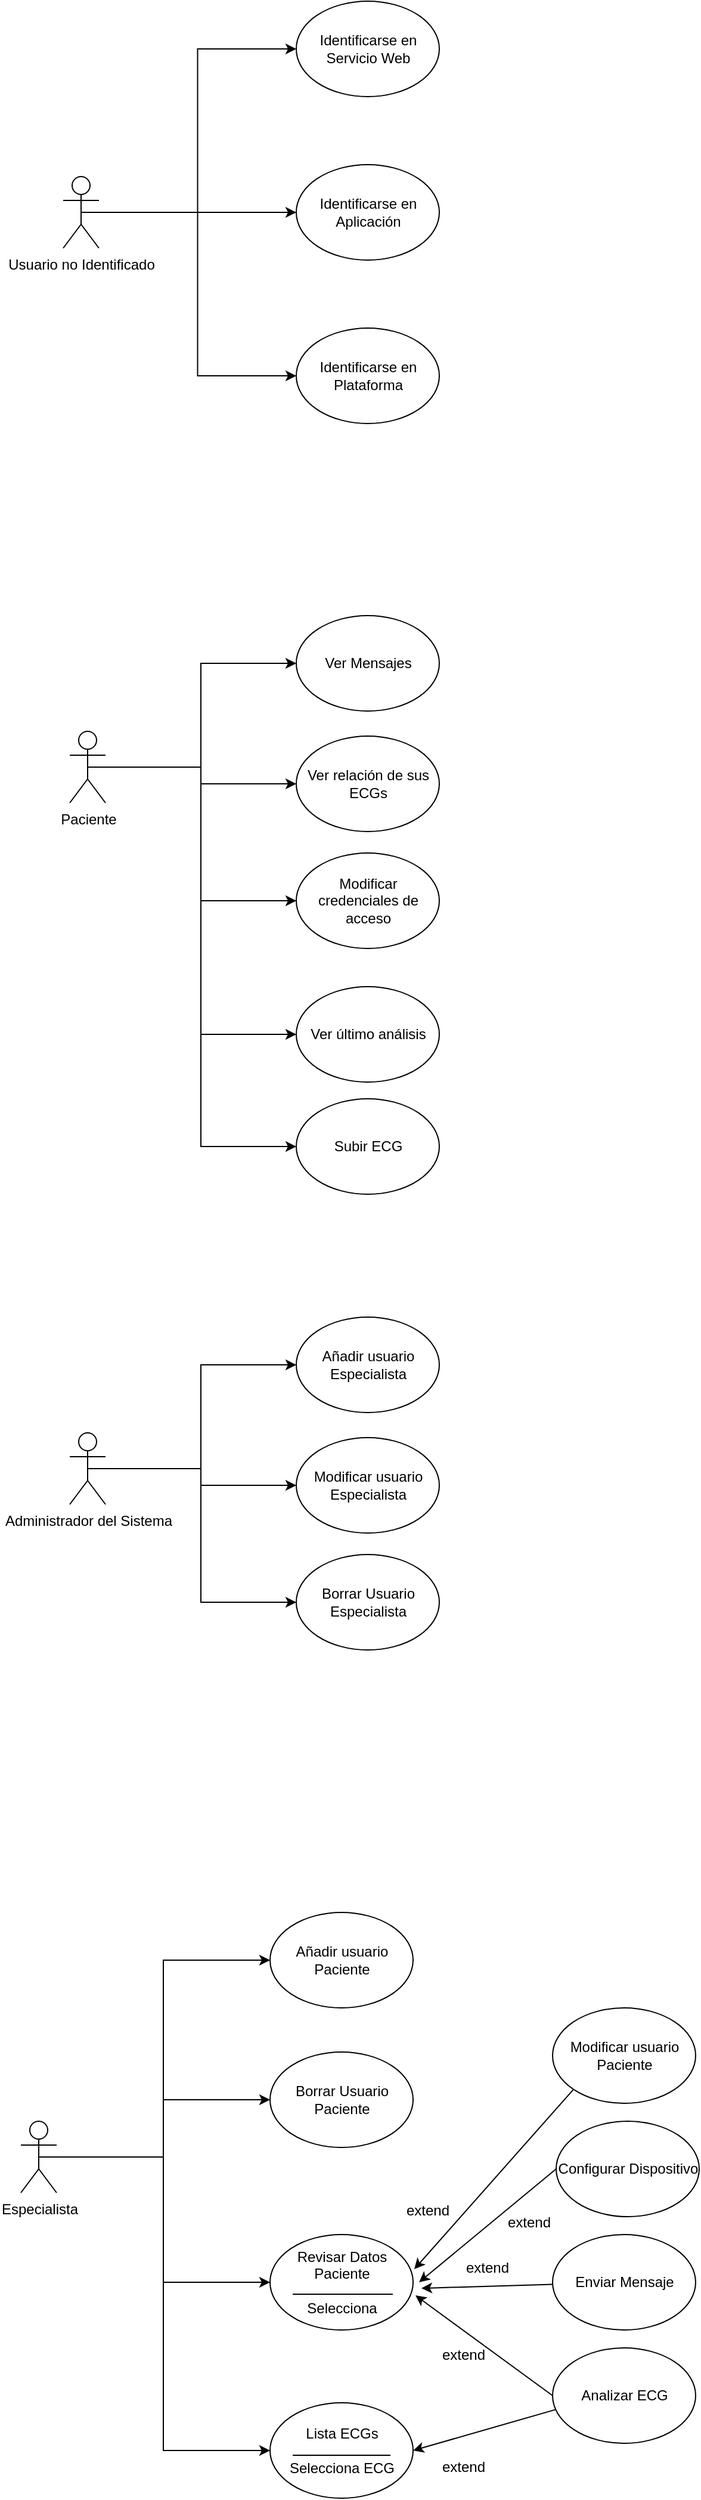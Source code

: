 <mxfile version="14.6.0" type="device"><diagram id="Pf3EX0Szka-cB_hMCM3o" name="Page-1"><mxGraphModel dx="1422" dy="794" grid="0" gridSize="10" guides="1" tooltips="1" connect="1" arrows="1" fold="1" page="1" pageScale="1" pageWidth="827" pageHeight="1169" math="0" shadow="0"><root><mxCell id="0"/><mxCell id="1" parent="0"/><mxCell id="hfr2PWNHMiwuqzBAju2e-1" style="edgeStyle=orthogonalEdgeStyle;rounded=0;orthogonalLoop=1;jettySize=auto;html=1;exitX=0.5;exitY=0.5;exitDx=0;exitDy=0;exitPerimeter=0;entryX=0;entryY=0.5;entryDx=0;entryDy=0;" parent="1" source="hfr2PWNHMiwuqzBAju2e-6" target="hfr2PWNHMiwuqzBAju2e-7" edge="1"><mxGeometry relative="1" as="geometry"/></mxCell><mxCell id="hfr2PWNHMiwuqzBAju2e-2" style="edgeStyle=orthogonalEdgeStyle;rounded=0;orthogonalLoop=1;jettySize=auto;html=1;exitX=0.5;exitY=0.5;exitDx=0;exitDy=0;exitPerimeter=0;entryX=0;entryY=0.5;entryDx=0;entryDy=0;" parent="1" source="hfr2PWNHMiwuqzBAju2e-6" target="hfr2PWNHMiwuqzBAju2e-8" edge="1"><mxGeometry relative="1" as="geometry"/></mxCell><mxCell id="hfr2PWNHMiwuqzBAju2e-3" style="edgeStyle=orthogonalEdgeStyle;rounded=0;orthogonalLoop=1;jettySize=auto;html=1;exitX=0.5;exitY=0.5;exitDx=0;exitDy=0;exitPerimeter=0;entryX=0;entryY=0.5;entryDx=0;entryDy=0;" parent="1" source="hfr2PWNHMiwuqzBAju2e-6" target="hfr2PWNHMiwuqzBAju2e-9" edge="1"><mxGeometry relative="1" as="geometry"/></mxCell><mxCell id="hfr2PWNHMiwuqzBAju2e-4" style="edgeStyle=orthogonalEdgeStyle;rounded=0;orthogonalLoop=1;jettySize=auto;html=1;exitX=0.5;exitY=0.5;exitDx=0;exitDy=0;exitPerimeter=0;entryX=0;entryY=0.5;entryDx=0;entryDy=0;" parent="1" source="hfr2PWNHMiwuqzBAju2e-6" target="hfr2PWNHMiwuqzBAju2e-10" edge="1"><mxGeometry relative="1" as="geometry"/></mxCell><mxCell id="hfr2PWNHMiwuqzBAju2e-5" style="edgeStyle=orthogonalEdgeStyle;rounded=0;orthogonalLoop=1;jettySize=auto;html=1;exitX=0.5;exitY=0.5;exitDx=0;exitDy=0;exitPerimeter=0;entryX=0;entryY=0.5;entryDx=0;entryDy=0;" parent="1" source="rRX4qKp2vXi4lN7k6lkO-1" target="hfr2PWNHMiwuqzBAju2e-11" edge="1"><mxGeometry relative="1" as="geometry"/></mxCell><mxCell id="hfr2PWNHMiwuqzBAju2e-6" value="Paciente" style="shape=umlActor;verticalLabelPosition=bottom;verticalAlign=top;html=1;outlineConnect=0;" parent="1" vertex="1"><mxGeometry x="200.5" y="626" width="30" height="60" as="geometry"/></mxCell><mxCell id="hfr2PWNHMiwuqzBAju2e-7" value="Ver Mensajes" style="ellipse;whiteSpace=wrap;html=1;" parent="1" vertex="1"><mxGeometry x="390.5" y="529" width="120" height="80" as="geometry"/></mxCell><mxCell id="hfr2PWNHMiwuqzBAju2e-8" value="Ver relación de sus ECGs" style="ellipse;whiteSpace=wrap;html=1;" parent="1" vertex="1"><mxGeometry x="390.5" y="630" width="120" height="80" as="geometry"/></mxCell><mxCell id="hfr2PWNHMiwuqzBAju2e-9" value="Modificar credenciales de acceso" style="ellipse;whiteSpace=wrap;html=1;" parent="1" vertex="1"><mxGeometry x="390.5" y="728" width="120" height="80" as="geometry"/></mxCell><mxCell id="hfr2PWNHMiwuqzBAju2e-10" value="Ver último análisis" style="ellipse;whiteSpace=wrap;html=1;" parent="1" vertex="1"><mxGeometry x="390.5" y="840" width="120" height="80" as="geometry"/></mxCell><mxCell id="hfr2PWNHMiwuqzBAju2e-11" value="Identificarse en Servicio Web" style="ellipse;whiteSpace=wrap;html=1;" parent="1" vertex="1"><mxGeometry x="390.5" y="14" width="120" height="80" as="geometry"/></mxCell><mxCell id="hfr2PWNHMiwuqzBAju2e-12" style="edgeStyle=orthogonalEdgeStyle;rounded=0;orthogonalLoop=1;jettySize=auto;html=1;exitX=0.5;exitY=0.5;exitDx=0;exitDy=0;exitPerimeter=0;entryX=0;entryY=0.5;entryDx=0;entryDy=0;" parent="1" source="hfr2PWNHMiwuqzBAju2e-15" target="hfr2PWNHMiwuqzBAju2e-16" edge="1"><mxGeometry relative="1" as="geometry"/></mxCell><mxCell id="hfr2PWNHMiwuqzBAju2e-13" style="edgeStyle=orthogonalEdgeStyle;rounded=0;orthogonalLoop=1;jettySize=auto;html=1;exitX=0.5;exitY=0.5;exitDx=0;exitDy=0;exitPerimeter=0;entryX=0;entryY=0.5;entryDx=0;entryDy=0;" parent="1" source="hfr2PWNHMiwuqzBAju2e-15" target="hfr2PWNHMiwuqzBAju2e-17" edge="1"><mxGeometry relative="1" as="geometry"/></mxCell><mxCell id="hfr2PWNHMiwuqzBAju2e-14" style="edgeStyle=orthogonalEdgeStyle;rounded=0;orthogonalLoop=1;jettySize=auto;html=1;exitX=0.5;exitY=0.5;exitDx=0;exitDy=0;exitPerimeter=0;entryX=0;entryY=0.5;entryDx=0;entryDy=0;" parent="1" source="hfr2PWNHMiwuqzBAju2e-15" target="hfr2PWNHMiwuqzBAju2e-23" edge="1"><mxGeometry relative="1" as="geometry"/></mxCell><mxCell id="hfr2PWNHMiwuqzBAju2e-15" value="Administrador del Sistema" style="shape=umlActor;verticalLabelPosition=bottom;verticalAlign=top;html=1;outlineConnect=0;" parent="1" vertex="1"><mxGeometry x="200.5" y="1214" width="30" height="60" as="geometry"/></mxCell><mxCell id="hfr2PWNHMiwuqzBAju2e-16" value="Añadir usuario Especialista" style="ellipse;whiteSpace=wrap;html=1;" parent="1" vertex="1"><mxGeometry x="390.5" y="1117" width="120" height="80" as="geometry"/></mxCell><mxCell id="hfr2PWNHMiwuqzBAju2e-17" value="Modificar usuario Especialista" style="ellipse;whiteSpace=wrap;html=1;" parent="1" vertex="1"><mxGeometry x="390.5" y="1218" width="120" height="80" as="geometry"/></mxCell><mxCell id="hfr2PWNHMiwuqzBAju2e-18" style="edgeStyle=orthogonalEdgeStyle;rounded=0;orthogonalLoop=1;jettySize=auto;html=1;exitX=0.5;exitY=0.5;exitDx=0;exitDy=0;exitPerimeter=0;entryX=0;entryY=0.5;entryDx=0;entryDy=0;" parent="1" source="hfr2PWNHMiwuqzBAju2e-6" target="hfr2PWNHMiwuqzBAju2e-21" edge="1"><mxGeometry relative="1" as="geometry"><mxPoint x="215.5" y="1343" as="sourcePoint"/></mxGeometry></mxCell><mxCell id="hfr2PWNHMiwuqzBAju2e-21" value="Subir ECG" style="ellipse;whiteSpace=wrap;html=1;" parent="1" vertex="1"><mxGeometry x="390.5" y="934" width="120" height="80" as="geometry"/></mxCell><mxCell id="hfr2PWNHMiwuqzBAju2e-23" value="Borrar Usuario Especialista" style="ellipse;whiteSpace=wrap;html=1;" parent="1" vertex="1"><mxGeometry x="390.5" y="1316" width="120" height="80" as="geometry"/></mxCell><mxCell id="hfr2PWNHMiwuqzBAju2e-24" style="edgeStyle=orthogonalEdgeStyle;rounded=0;orthogonalLoop=1;jettySize=auto;html=1;exitX=0.5;exitY=0.5;exitDx=0;exitDy=0;exitPerimeter=0;entryX=0;entryY=0.5;entryDx=0;entryDy=0;" parent="1" source="hfr2PWNHMiwuqzBAju2e-29" target="hfr2PWNHMiwuqzBAju2e-30" edge="1"><mxGeometry relative="1" as="geometry"/></mxCell><mxCell id="hfr2PWNHMiwuqzBAju2e-25" style="edgeStyle=orthogonalEdgeStyle;rounded=0;orthogonalLoop=1;jettySize=auto;html=1;exitX=0.5;exitY=0.5;exitDx=0;exitDy=0;exitPerimeter=0;entryX=0;entryY=0.5;entryDx=0;entryDy=0;" parent="1" source="hfr2PWNHMiwuqzBAju2e-29" target="hfr2PWNHMiwuqzBAju2e-34" edge="1"><mxGeometry relative="1" as="geometry"/></mxCell><mxCell id="hfr2PWNHMiwuqzBAju2e-26" style="edgeStyle=orthogonalEdgeStyle;rounded=0;orthogonalLoop=1;jettySize=auto;html=1;exitX=0.5;exitY=0.5;exitDx=0;exitDy=0;exitPerimeter=0;entryX=0;entryY=0.5;entryDx=0;entryDy=0;" parent="1" source="hfr2PWNHMiwuqzBAju2e-29" target="hfr2PWNHMiwuqzBAju2e-32" edge="1"><mxGeometry relative="1" as="geometry"/></mxCell><mxCell id="hfr2PWNHMiwuqzBAju2e-27" style="edgeStyle=orthogonalEdgeStyle;rounded=0;orthogonalLoop=1;jettySize=auto;html=1;exitX=0.5;exitY=0.5;exitDx=0;exitDy=0;exitPerimeter=0;entryX=0;entryY=0.5;entryDx=0;entryDy=0;" parent="1" source="hfr2PWNHMiwuqzBAju2e-29" target="hfr2PWNHMiwuqzBAju2e-33" edge="1"><mxGeometry relative="1" as="geometry"/></mxCell><mxCell id="hfr2PWNHMiwuqzBAju2e-29" value="Especialista" style="shape=umlActor;verticalLabelPosition=bottom;verticalAlign=top;html=1;outlineConnect=0;" parent="1" vertex="1"><mxGeometry x="159.5" y="1791" width="30" height="60" as="geometry"/></mxCell><mxCell id="hfr2PWNHMiwuqzBAju2e-30" value="Añadir usuario Paciente" style="ellipse;whiteSpace=wrap;html=1;" parent="1" vertex="1"><mxGeometry x="368.5" y="1616" width="120" height="80" as="geometry"/></mxCell><mxCell id="hfr2PWNHMiwuqzBAju2e-31" value="Modificar usuario Paciente" style="ellipse;whiteSpace=wrap;html=1;" parent="1" vertex="1"><mxGeometry x="605.5" y="1696" width="120" height="80" as="geometry"/></mxCell><mxCell id="hfr2PWNHMiwuqzBAju2e-32" value="Revisar Datos Paciente&lt;br&gt;&lt;br&gt;Selecciona" style="ellipse;whiteSpace=wrap;html=1;" parent="1" vertex="1"><mxGeometry x="368.5" y="1886" width="120" height="80" as="geometry"/></mxCell><mxCell id="hfr2PWNHMiwuqzBAju2e-33" value="Lista ECGs&lt;br&gt;&lt;br&gt;Selecciona ECG" style="ellipse;whiteSpace=wrap;html=1;" parent="1" vertex="1"><mxGeometry x="368.5" y="2027" width="120" height="80" as="geometry"/></mxCell><mxCell id="hfr2PWNHMiwuqzBAju2e-34" value="Borrar Usuario Paciente" style="ellipse;whiteSpace=wrap;html=1;" parent="1" vertex="1"><mxGeometry x="368.5" y="1733" width="120" height="80" as="geometry"/></mxCell><mxCell id="hfr2PWNHMiwuqzBAju2e-35" value="Analizar ECG" style="ellipse;whiteSpace=wrap;html=1;" parent="1" vertex="1"><mxGeometry x="605.5" y="1981" width="120" height="80" as="geometry"/></mxCell><mxCell id="hfr2PWNHMiwuqzBAju2e-36" value="Configurar Dispositivo" style="ellipse;whiteSpace=wrap;html=1;" parent="1" vertex="1"><mxGeometry x="608.5" y="1791" width="120" height="80" as="geometry"/></mxCell><mxCell id="hfr2PWNHMiwuqzBAju2e-37" value="Enviar Mensaje" style="ellipse;whiteSpace=wrap;html=1;" parent="1" vertex="1"><mxGeometry x="605.5" y="1886" width="120" height="80" as="geometry"/></mxCell><mxCell id="hfr2PWNHMiwuqzBAju2e-38" value="" style="endArrow=classic;html=1;exitX=0;exitY=0.5;exitDx=0;exitDy=0;" parent="1" source="hfr2PWNHMiwuqzBAju2e-36" edge="1"><mxGeometry width="50" height="50" relative="1" as="geometry"><mxPoint x="726.5" y="1894" as="sourcePoint"/><mxPoint x="493.5" y="1926" as="targetPoint"/></mxGeometry></mxCell><mxCell id="hfr2PWNHMiwuqzBAju2e-39" value="" style="endArrow=classic;html=1;" parent="1" source="hfr2PWNHMiwuqzBAju2e-37" edge="1"><mxGeometry width="50" height="50" relative="1" as="geometry"><mxPoint x="497.5" y="1990" as="sourcePoint"/><mxPoint x="495.5" y="1931" as="targetPoint"/></mxGeometry></mxCell><mxCell id="hfr2PWNHMiwuqzBAju2e-40" value="" style="endArrow=classic;html=1;exitX=0;exitY=0.5;exitDx=0;exitDy=0;" parent="1" source="hfr2PWNHMiwuqzBAju2e-35" edge="1"><mxGeometry width="50" height="50" relative="1" as="geometry"><mxPoint x="488.5" y="2003" as="sourcePoint"/><mxPoint x="490.5" y="1937" as="targetPoint"/></mxGeometry></mxCell><mxCell id="hfr2PWNHMiwuqzBAju2e-41" value="" style="endArrow=classic;html=1;exitX=0.022;exitY=0.646;exitDx=0;exitDy=0;exitPerimeter=0;entryX=1;entryY=0.5;entryDx=0;entryDy=0;" parent="1" source="hfr2PWNHMiwuqzBAju2e-35" target="hfr2PWNHMiwuqzBAju2e-33" edge="1"><mxGeometry width="50" height="50" relative="1" as="geometry"><mxPoint x="508.5" y="1946" as="sourcePoint"/><mxPoint x="605.5" y="2080" as="targetPoint"/></mxGeometry></mxCell><mxCell id="hfr2PWNHMiwuqzBAju2e-42" value="" style="endArrow=classic;html=1;exitX=0;exitY=1;exitDx=0;exitDy=0;" parent="1" source="hfr2PWNHMiwuqzBAju2e-31" edge="1"><mxGeometry width="50" height="50" relative="1" as="geometry"><mxPoint x="625.5" y="1584" as="sourcePoint"/><mxPoint x="489.5" y="1915" as="targetPoint"/><Array as="points"/></mxGeometry></mxCell><mxCell id="hfr2PWNHMiwuqzBAju2e-43" value="" style="endArrow=none;html=1;" parent="1" edge="1"><mxGeometry width="50" height="50" relative="1" as="geometry"><mxPoint x="387.5" y="1936" as="sourcePoint"/><mxPoint x="471.5" y="1936" as="targetPoint"/></mxGeometry></mxCell><mxCell id="hfr2PWNHMiwuqzBAju2e-44" value="extend" style="text;html=1;strokeColor=none;fillColor=none;align=center;verticalAlign=middle;whiteSpace=wrap;rounded=0;" parent="1" vertex="1"><mxGeometry x="530.5" y="1904" width="40" height="20" as="geometry"/></mxCell><mxCell id="hfr2PWNHMiwuqzBAju2e-45" value="extend" style="text;html=1;strokeColor=none;fillColor=none;align=center;verticalAlign=middle;whiteSpace=wrap;rounded=0;" parent="1" vertex="1"><mxGeometry x="565.5" y="1866" width="40" height="20" as="geometry"/></mxCell><mxCell id="hfr2PWNHMiwuqzBAju2e-46" value="extend" style="text;html=1;strokeColor=none;fillColor=none;align=center;verticalAlign=middle;whiteSpace=wrap;rounded=0;" parent="1" vertex="1"><mxGeometry x="480.5" y="1856" width="40" height="20" as="geometry"/></mxCell><mxCell id="hfr2PWNHMiwuqzBAju2e-47" value="extend" style="text;html=1;strokeColor=none;fillColor=none;align=center;verticalAlign=middle;whiteSpace=wrap;rounded=0;" parent="1" vertex="1"><mxGeometry x="510.5" y="1977" width="40" height="20" as="geometry"/></mxCell><mxCell id="hfr2PWNHMiwuqzBAju2e-48" value="extend" style="text;html=1;strokeColor=none;fillColor=none;align=center;verticalAlign=middle;whiteSpace=wrap;rounded=0;" parent="1" vertex="1"><mxGeometry x="510.5" y="2071" width="40" height="20" as="geometry"/></mxCell><mxCell id="hfr2PWNHMiwuqzBAju2e-49" value="" style="endArrow=none;html=1;" parent="1" edge="1"><mxGeometry width="50" height="50" relative="1" as="geometry"><mxPoint x="387.5" y="2071" as="sourcePoint"/><mxPoint x="469.5" y="2071" as="targetPoint"/></mxGeometry></mxCell><mxCell id="rRX4qKp2vXi4lN7k6lkO-4" style="edgeStyle=orthogonalEdgeStyle;rounded=0;orthogonalLoop=1;jettySize=auto;html=1;exitX=0.5;exitY=0.5;exitDx=0;exitDy=0;exitPerimeter=0;entryX=0;entryY=0.5;entryDx=0;entryDy=0;" parent="1" source="rRX4qKp2vXi4lN7k6lkO-1" target="rRX4qKp2vXi4lN7k6lkO-2" edge="1"><mxGeometry relative="1" as="geometry"/></mxCell><mxCell id="rRX4qKp2vXi4lN7k6lkO-5" style="edgeStyle=orthogonalEdgeStyle;rounded=0;orthogonalLoop=1;jettySize=auto;html=1;exitX=0.5;exitY=0.5;exitDx=0;exitDy=0;exitPerimeter=0;entryX=0;entryY=0.5;entryDx=0;entryDy=0;" parent="1" source="rRX4qKp2vXi4lN7k6lkO-1" target="rRX4qKp2vXi4lN7k6lkO-3" edge="1"><mxGeometry relative="1" as="geometry"/></mxCell><mxCell id="rRX4qKp2vXi4lN7k6lkO-1" value="Usuario no Identificado" style="shape=umlActor;verticalLabelPosition=bottom;verticalAlign=top;html=1;outlineConnect=0;" parent="1" vertex="1"><mxGeometry x="195" y="161" width="30" height="60" as="geometry"/></mxCell><mxCell id="rRX4qKp2vXi4lN7k6lkO-2" value="Identificarse en Aplicación" style="ellipse;whiteSpace=wrap;html=1;" parent="1" vertex="1"><mxGeometry x="390.5" y="151" width="120" height="80" as="geometry"/></mxCell><mxCell id="rRX4qKp2vXi4lN7k6lkO-3" value="Identificarse en Plataforma" style="ellipse;whiteSpace=wrap;html=1;" parent="1" vertex="1"><mxGeometry x="390.5" y="288" width="120" height="80" as="geometry"/></mxCell></root></mxGraphModel></diagram></mxfile>